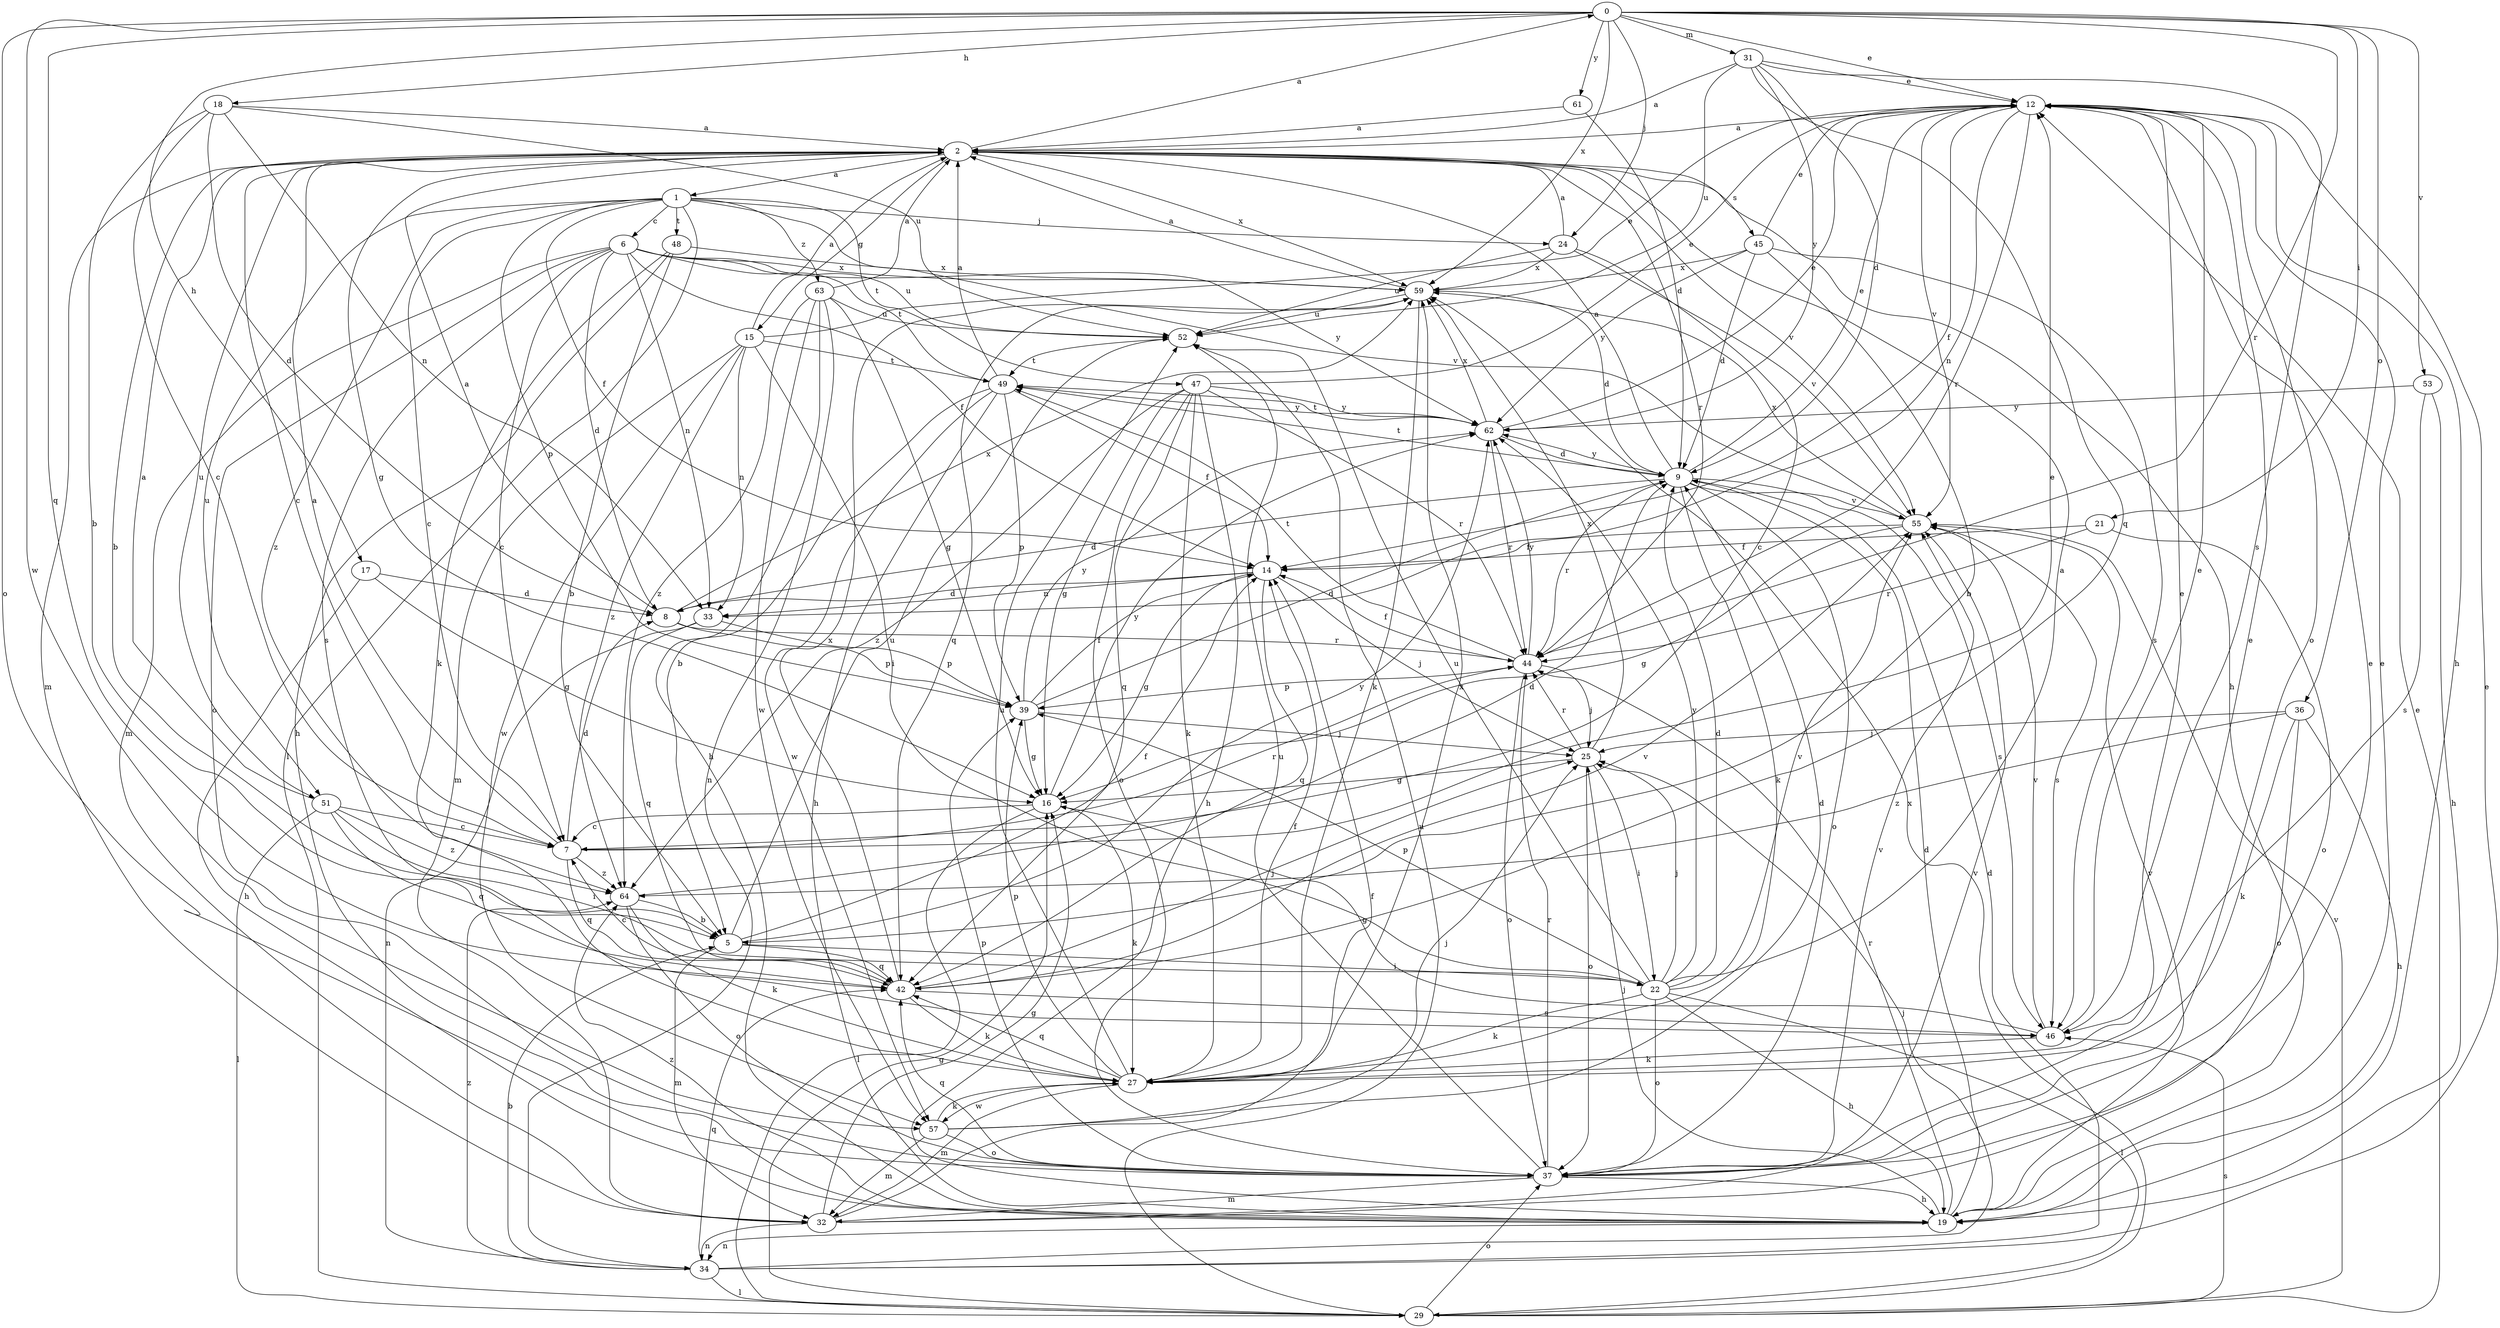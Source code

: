 strict digraph  {
0;
1;
2;
5;
6;
7;
8;
9;
12;
14;
15;
16;
17;
18;
19;
21;
22;
24;
25;
27;
29;
31;
32;
33;
34;
36;
37;
39;
42;
44;
45;
46;
47;
48;
49;
51;
52;
53;
55;
57;
59;
61;
62;
63;
64;
0 -> 12  [label=e];
0 -> 17  [label=h];
0 -> 18  [label=h];
0 -> 21  [label=i];
0 -> 24  [label=j];
0 -> 31  [label=m];
0 -> 36  [label=o];
0 -> 37  [label=o];
0 -> 42  [label=q];
0 -> 44  [label=r];
0 -> 53  [label=v];
0 -> 57  [label=w];
0 -> 59  [label=x];
0 -> 61  [label=y];
1 -> 6  [label=c];
1 -> 7  [label=c];
1 -> 14  [label=f];
1 -> 24  [label=j];
1 -> 29  [label=l];
1 -> 39  [label=p];
1 -> 47  [label=t];
1 -> 48  [label=t];
1 -> 51  [label=u];
1 -> 55  [label=v];
1 -> 63  [label=z];
1 -> 64  [label=z];
2 -> 0  [label=a];
2 -> 1  [label=a];
2 -> 5  [label=b];
2 -> 7  [label=c];
2 -> 15  [label=g];
2 -> 16  [label=g];
2 -> 19  [label=h];
2 -> 32  [label=m];
2 -> 44  [label=r];
2 -> 45  [label=s];
2 -> 51  [label=u];
2 -> 55  [label=v];
2 -> 59  [label=x];
5 -> 14  [label=f];
5 -> 22  [label=i];
5 -> 32  [label=m];
5 -> 42  [label=q];
5 -> 52  [label=u];
5 -> 62  [label=y];
6 -> 7  [label=c];
6 -> 8  [label=d];
6 -> 14  [label=f];
6 -> 32  [label=m];
6 -> 33  [label=n];
6 -> 37  [label=o];
6 -> 46  [label=s];
6 -> 49  [label=t];
6 -> 52  [label=u];
6 -> 59  [label=x];
6 -> 62  [label=y];
7 -> 2  [label=a];
7 -> 8  [label=d];
7 -> 12  [label=e];
7 -> 42  [label=q];
7 -> 44  [label=r];
7 -> 64  [label=z];
8 -> 2  [label=a];
8 -> 39  [label=p];
8 -> 44  [label=r];
8 -> 59  [label=x];
9 -> 2  [label=a];
9 -> 8  [label=d];
9 -> 12  [label=e];
9 -> 27  [label=k];
9 -> 37  [label=o];
9 -> 44  [label=r];
9 -> 46  [label=s];
9 -> 49  [label=t];
9 -> 55  [label=v];
9 -> 62  [label=y];
12 -> 2  [label=a];
12 -> 14  [label=f];
12 -> 19  [label=h];
12 -> 33  [label=n];
12 -> 37  [label=o];
12 -> 44  [label=r];
12 -> 55  [label=v];
14 -> 8  [label=d];
14 -> 16  [label=g];
14 -> 25  [label=j];
14 -> 33  [label=n];
14 -> 42  [label=q];
15 -> 2  [label=a];
15 -> 12  [label=e];
15 -> 22  [label=i];
15 -> 32  [label=m];
15 -> 33  [label=n];
15 -> 49  [label=t];
15 -> 57  [label=w];
15 -> 64  [label=z];
16 -> 7  [label=c];
16 -> 27  [label=k];
16 -> 29  [label=l];
16 -> 62  [label=y];
17 -> 8  [label=d];
17 -> 16  [label=g];
17 -> 19  [label=h];
18 -> 2  [label=a];
18 -> 5  [label=b];
18 -> 7  [label=c];
18 -> 8  [label=d];
18 -> 33  [label=n];
18 -> 52  [label=u];
19 -> 9  [label=d];
19 -> 12  [label=e];
19 -> 25  [label=j];
19 -> 34  [label=n];
19 -> 44  [label=r];
19 -> 55  [label=v];
19 -> 64  [label=z];
21 -> 14  [label=f];
21 -> 37  [label=o];
21 -> 44  [label=r];
22 -> 2  [label=a];
22 -> 9  [label=d];
22 -> 19  [label=h];
22 -> 25  [label=j];
22 -> 27  [label=k];
22 -> 29  [label=l];
22 -> 37  [label=o];
22 -> 39  [label=p];
22 -> 52  [label=u];
22 -> 55  [label=v];
22 -> 62  [label=y];
24 -> 2  [label=a];
24 -> 7  [label=c];
24 -> 52  [label=u];
24 -> 55  [label=v];
24 -> 59  [label=x];
25 -> 16  [label=g];
25 -> 22  [label=i];
25 -> 37  [label=o];
25 -> 44  [label=r];
25 -> 59  [label=x];
27 -> 12  [label=e];
27 -> 14  [label=f];
27 -> 32  [label=m];
27 -> 39  [label=p];
27 -> 42  [label=q];
27 -> 52  [label=u];
27 -> 57  [label=w];
27 -> 59  [label=x];
29 -> 12  [label=e];
29 -> 16  [label=g];
29 -> 37  [label=o];
29 -> 46  [label=s];
29 -> 52  [label=u];
29 -> 55  [label=v];
29 -> 59  [label=x];
31 -> 2  [label=a];
31 -> 9  [label=d];
31 -> 12  [label=e];
31 -> 42  [label=q];
31 -> 46  [label=s];
31 -> 52  [label=u];
31 -> 62  [label=y];
32 -> 12  [label=e];
32 -> 14  [label=f];
32 -> 16  [label=g];
32 -> 34  [label=n];
32 -> 55  [label=v];
33 -> 34  [label=n];
33 -> 39  [label=p];
33 -> 42  [label=q];
34 -> 5  [label=b];
34 -> 9  [label=d];
34 -> 12  [label=e];
34 -> 25  [label=j];
34 -> 29  [label=l];
34 -> 42  [label=q];
34 -> 64  [label=z];
36 -> 19  [label=h];
36 -> 25  [label=j];
36 -> 27  [label=k];
36 -> 37  [label=o];
36 -> 64  [label=z];
37 -> 12  [label=e];
37 -> 19  [label=h];
37 -> 32  [label=m];
37 -> 39  [label=p];
37 -> 42  [label=q];
37 -> 44  [label=r];
37 -> 52  [label=u];
37 -> 55  [label=v];
39 -> 9  [label=d];
39 -> 14  [label=f];
39 -> 16  [label=g];
39 -> 25  [label=j];
39 -> 62  [label=y];
42 -> 7  [label=c];
42 -> 25  [label=j];
42 -> 27  [label=k];
42 -> 46  [label=s];
42 -> 55  [label=v];
42 -> 59  [label=x];
44 -> 14  [label=f];
44 -> 25  [label=j];
44 -> 37  [label=o];
44 -> 39  [label=p];
44 -> 49  [label=t];
44 -> 62  [label=y];
45 -> 5  [label=b];
45 -> 9  [label=d];
45 -> 12  [label=e];
45 -> 46  [label=s];
45 -> 59  [label=x];
45 -> 62  [label=y];
46 -> 12  [label=e];
46 -> 16  [label=g];
46 -> 27  [label=k];
46 -> 55  [label=v];
47 -> 12  [label=e];
47 -> 16  [label=g];
47 -> 19  [label=h];
47 -> 27  [label=k];
47 -> 37  [label=o];
47 -> 42  [label=q];
47 -> 44  [label=r];
47 -> 62  [label=y];
47 -> 64  [label=z];
48 -> 5  [label=b];
48 -> 19  [label=h];
48 -> 27  [label=k];
48 -> 59  [label=x];
49 -> 2  [label=a];
49 -> 5  [label=b];
49 -> 14  [label=f];
49 -> 19  [label=h];
49 -> 39  [label=p];
49 -> 57  [label=w];
49 -> 62  [label=y];
51 -> 2  [label=a];
51 -> 7  [label=c];
51 -> 22  [label=i];
51 -> 29  [label=l];
51 -> 42  [label=q];
51 -> 64  [label=z];
52 -> 49  [label=t];
53 -> 19  [label=h];
53 -> 46  [label=s];
53 -> 62  [label=y];
55 -> 14  [label=f];
55 -> 16  [label=g];
55 -> 46  [label=s];
55 -> 59  [label=x];
57 -> 9  [label=d];
57 -> 25  [label=j];
57 -> 27  [label=k];
57 -> 32  [label=m];
57 -> 37  [label=o];
59 -> 2  [label=a];
59 -> 9  [label=d];
59 -> 27  [label=k];
59 -> 42  [label=q];
59 -> 52  [label=u];
61 -> 2  [label=a];
61 -> 9  [label=d];
62 -> 9  [label=d];
62 -> 12  [label=e];
62 -> 44  [label=r];
62 -> 49  [label=t];
62 -> 59  [label=x];
63 -> 2  [label=a];
63 -> 16  [label=g];
63 -> 19  [label=h];
63 -> 34  [label=n];
63 -> 52  [label=u];
63 -> 57  [label=w];
63 -> 64  [label=z];
64 -> 5  [label=b];
64 -> 9  [label=d];
64 -> 27  [label=k];
64 -> 37  [label=o];
}
